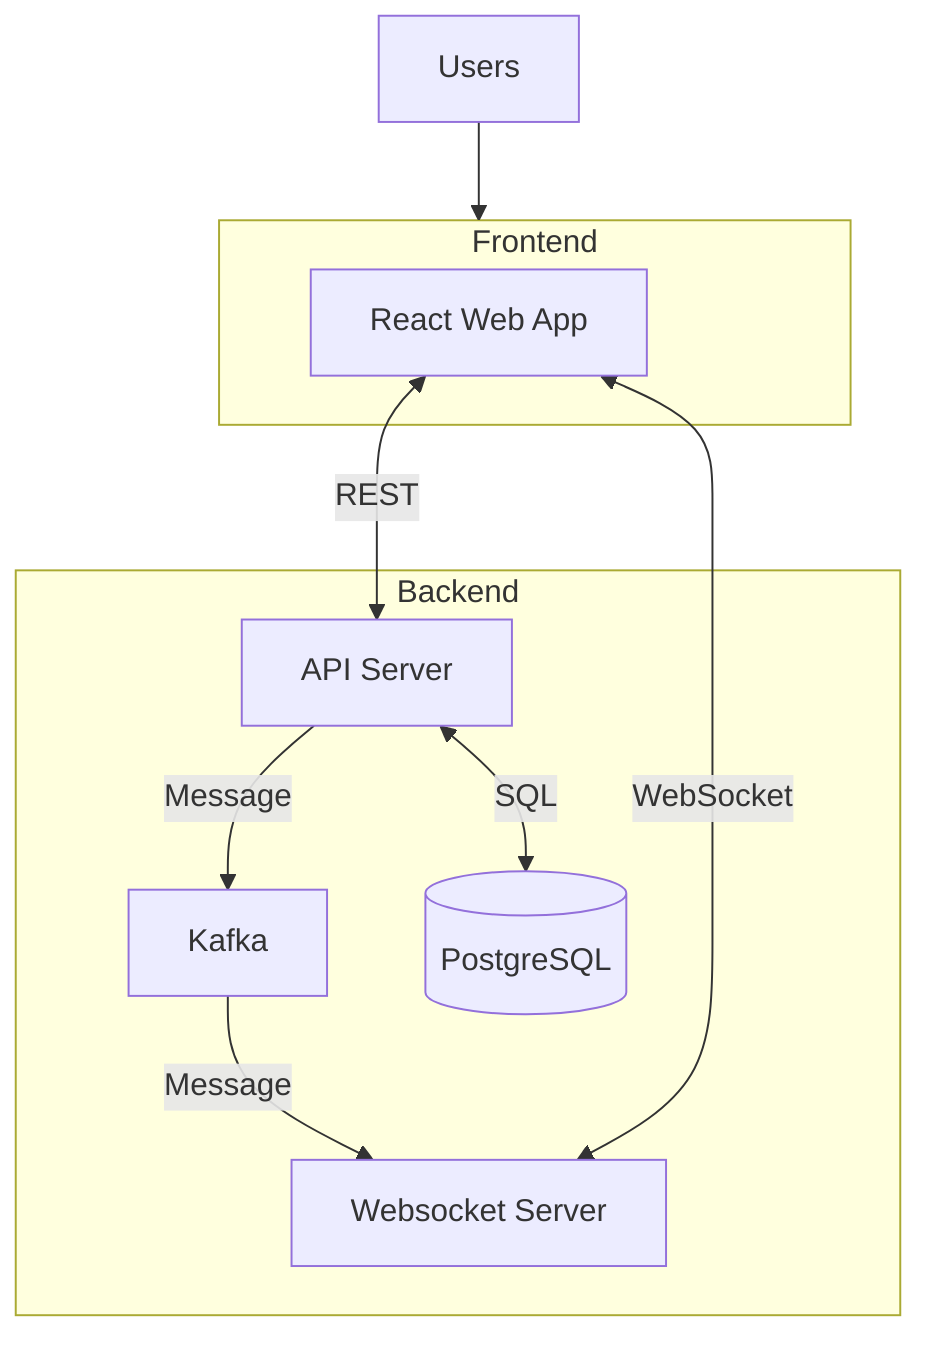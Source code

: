 flowchart TD
    subgraph Backend
        ApiServer[API Server]
        WsServer[Websocket Server]
        MessageBroker[Kafka]
        Database[(PostgreSQL)]

        ApiServer -->|Message| MessageBroker
        MessageBroker -->|Message| WsServer
        
        ApiServer <-->|SQL| Database
    end
    
    subgraph Frontend
        WebApp[React Web App]
        
        WebApp <-->|REST| ApiServer
        WebApp <-->|WebSocket| WsServer
    end

Users --> Frontend